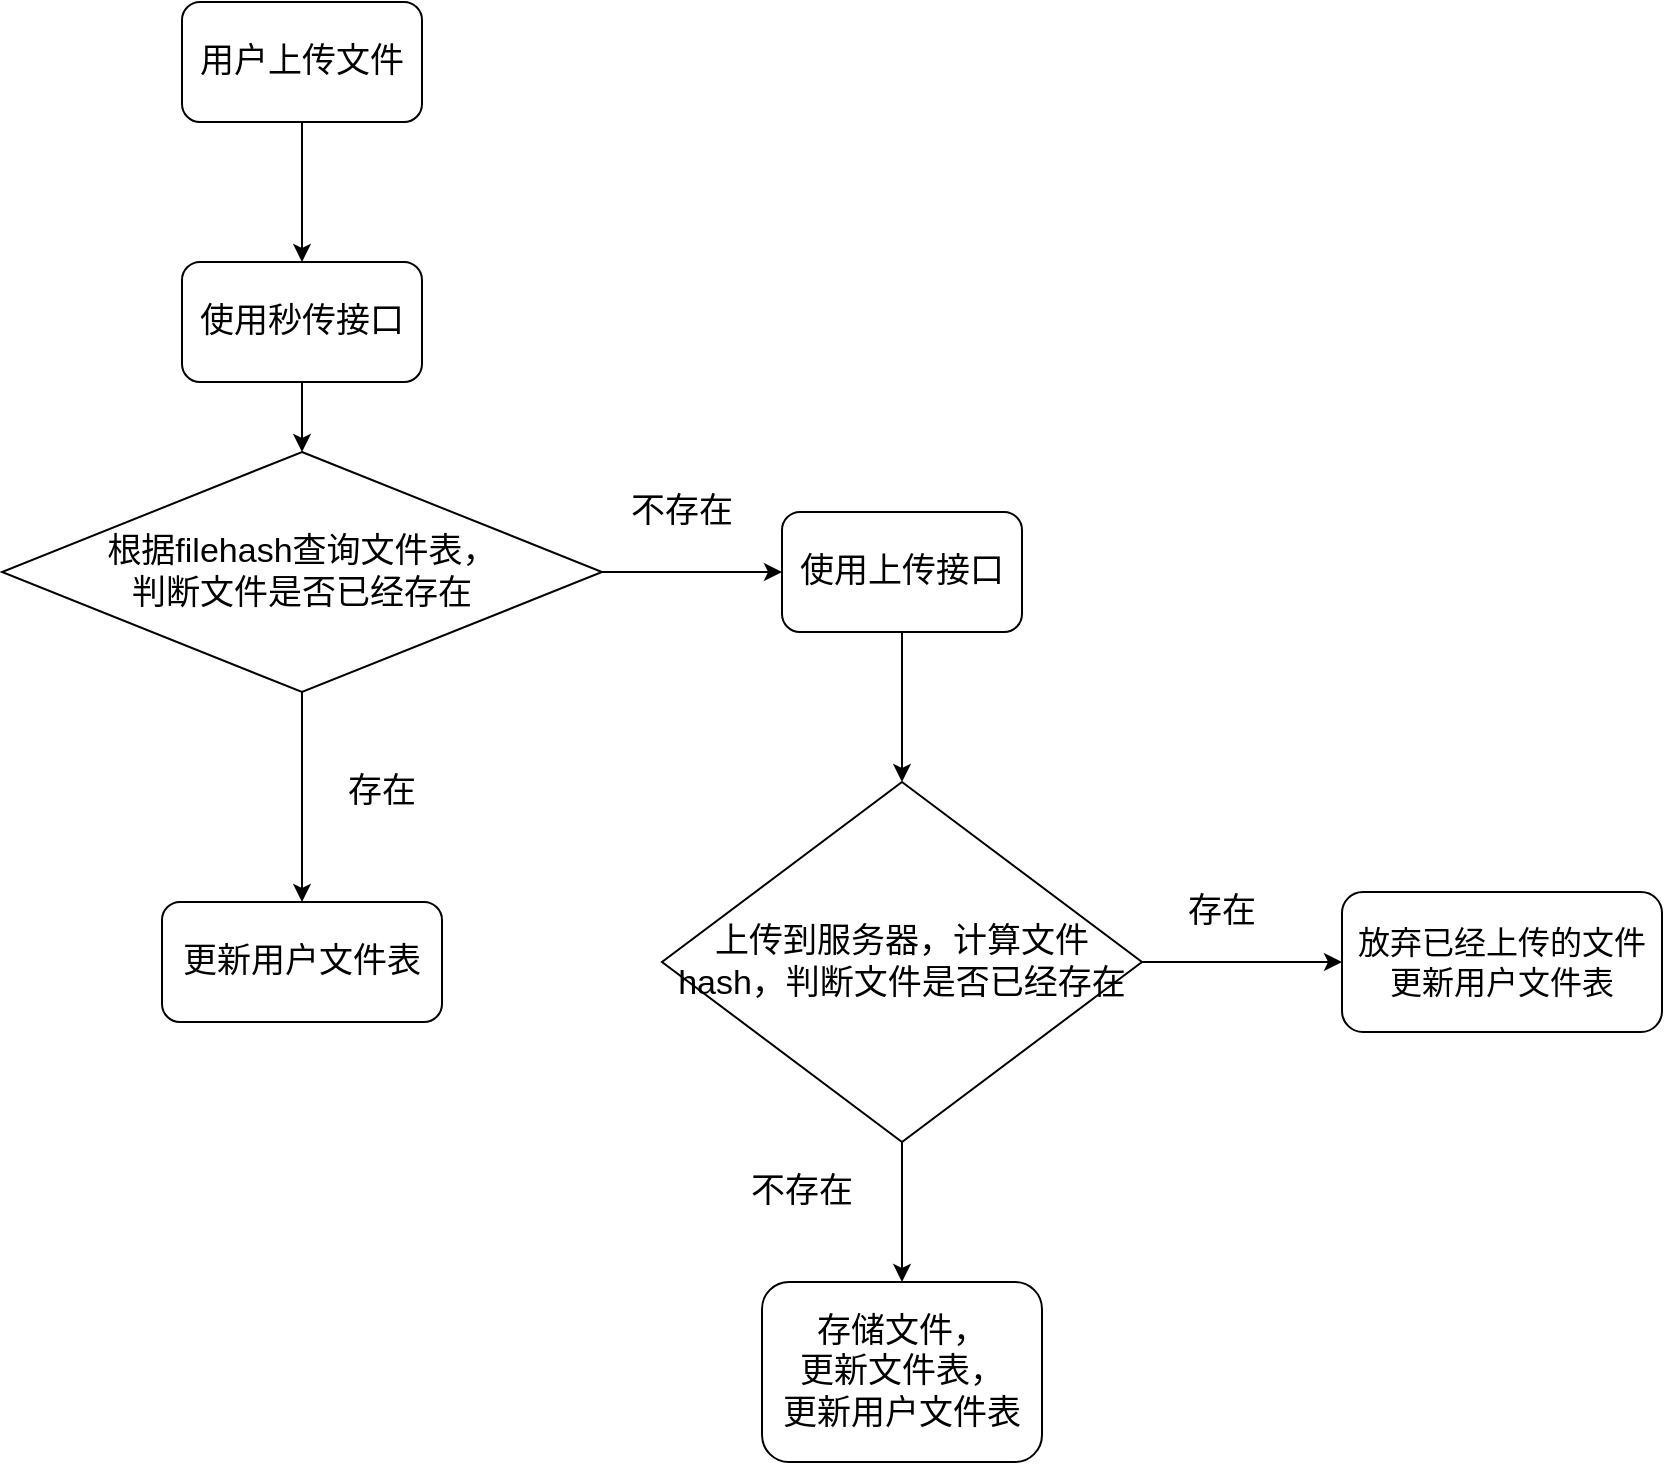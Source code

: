 <mxfile version="20.2.3" type="device"><diagram id="Yio4Kr9fdKPoCmncTbyO" name="第 1 页"><mxGraphModel dx="1209" dy="844" grid="1" gridSize="10" guides="1" tooltips="1" connect="1" arrows="1" fold="1" page="1" pageScale="1" pageWidth="827" pageHeight="1169" math="0" shadow="0"><root><mxCell id="0"/><mxCell id="1" parent="0"/><mxCell id="pYK5ByOkD8oIj1bsI1VD-1" value="&lt;font style=&quot;font-size: 17px;&quot;&gt;用户上传文件&lt;/font&gt;" style="rounded=1;whiteSpace=wrap;html=1;" parent="1" vertex="1"><mxGeometry x="320" y="90" width="120" height="60" as="geometry"/></mxCell><mxCell id="pYK5ByOkD8oIj1bsI1VD-2" value="根据filehash查询文件表，&lt;br&gt;判断文件是否已经存在" style="rhombus;whiteSpace=wrap;html=1;fontSize=17;" parent="1" vertex="1"><mxGeometry x="230" y="315" width="300" height="120" as="geometry"/></mxCell><mxCell id="pYK5ByOkD8oIj1bsI1VD-3" value="" style="endArrow=classic;html=1;rounded=0;fontSize=17;exitX=0.5;exitY=1;exitDx=0;exitDy=0;" parent="1" source="pYK5ByOkD8oIj1bsI1VD-2" edge="1"><mxGeometry width="50" height="50" relative="1" as="geometry"><mxPoint x="390" y="440" as="sourcePoint"/><mxPoint x="380" y="540" as="targetPoint"/></mxGeometry></mxCell><mxCell id="pYK5ByOkD8oIj1bsI1VD-4" value="使用秒传接口" style="rounded=1;whiteSpace=wrap;html=1;fontSize=17;" parent="1" vertex="1"><mxGeometry x="320" y="220" width="120" height="60" as="geometry"/></mxCell><mxCell id="pYK5ByOkD8oIj1bsI1VD-5" value="存在" style="text;html=1;strokeColor=none;fillColor=none;align=center;verticalAlign=middle;whiteSpace=wrap;rounded=0;fontSize=17;" parent="1" vertex="1"><mxGeometry x="390" y="470" width="60" height="30" as="geometry"/></mxCell><mxCell id="pYK5ByOkD8oIj1bsI1VD-6" value="更新用户文件表" style="rounded=1;whiteSpace=wrap;html=1;fontSize=17;" parent="1" vertex="1"><mxGeometry x="310" y="540" width="140" height="60" as="geometry"/></mxCell><mxCell id="pYK5ByOkD8oIj1bsI1VD-7" value="" style="endArrow=classic;html=1;rounded=0;fontSize=17;exitX=1;exitY=0.5;exitDx=0;exitDy=0;" parent="1" source="pYK5ByOkD8oIj1bsI1VD-2" edge="1"><mxGeometry width="50" height="50" relative="1" as="geometry"><mxPoint x="390" y="430" as="sourcePoint"/><mxPoint x="620" y="375" as="targetPoint"/></mxGeometry></mxCell><mxCell id="pYK5ByOkD8oIj1bsI1VD-9" value="不存在" style="text;html=1;strokeColor=none;fillColor=none;align=center;verticalAlign=middle;whiteSpace=wrap;rounded=0;fontSize=17;" parent="1" vertex="1"><mxGeometry x="540" y="330" width="60" height="30" as="geometry"/></mxCell><mxCell id="pYK5ByOkD8oIj1bsI1VD-10" value="使用上传接口" style="rounded=1;whiteSpace=wrap;html=1;fontSize=17;" parent="1" vertex="1"><mxGeometry x="620" y="345" width="120" height="60" as="geometry"/></mxCell><mxCell id="pYK5ByOkD8oIj1bsI1VD-11" value="" style="endArrow=classic;html=1;rounded=0;fontSize=17;exitX=0.5;exitY=1;exitDx=0;exitDy=0;" parent="1" source="pYK5ByOkD8oIj1bsI1VD-10" target="pYK5ByOkD8oIj1bsI1VD-13" edge="1"><mxGeometry width="50" height="50" relative="1" as="geometry"><mxPoint x="390" y="430" as="sourcePoint"/><mxPoint x="680" y="470" as="targetPoint"/></mxGeometry></mxCell><mxCell id="pYK5ByOkD8oIj1bsI1VD-13" value="上传到服务器，计算文件hash，判断文件是否已经存在" style="rhombus;whiteSpace=wrap;html=1;fontSize=17;" parent="1" vertex="1"><mxGeometry x="560" y="480" width="240" height="180" as="geometry"/></mxCell><mxCell id="pYK5ByOkD8oIj1bsI1VD-14" value="" style="endArrow=classic;html=1;rounded=0;fontSize=17;exitX=1;exitY=0.5;exitDx=0;exitDy=0;entryX=0;entryY=0.5;entryDx=0;entryDy=0;" parent="1" source="pYK5ByOkD8oIj1bsI1VD-13" target="tvcw7cdUSuxQzYxZiOR_-2" edge="1"><mxGeometry width="50" height="50" relative="1" as="geometry"><mxPoint x="650" y="460" as="sourcePoint"/><mxPoint x="900" y="570" as="targetPoint"/></mxGeometry></mxCell><mxCell id="pYK5ByOkD8oIj1bsI1VD-16" value="存在" style="text;html=1;strokeColor=none;fillColor=none;align=center;verticalAlign=middle;whiteSpace=wrap;rounded=0;fontSize=17;" parent="1" vertex="1"><mxGeometry x="810" y="530" width="60" height="30" as="geometry"/></mxCell><mxCell id="pYK5ByOkD8oIj1bsI1VD-17" value="" style="endArrow=classic;html=1;rounded=0;fontSize=17;exitX=0.5;exitY=1;exitDx=0;exitDy=0;" parent="1" source="pYK5ByOkD8oIj1bsI1VD-13" target="pYK5ByOkD8oIj1bsI1VD-18" edge="1"><mxGeometry width="50" height="50" relative="1" as="geometry"><mxPoint x="440" y="460" as="sourcePoint"/><mxPoint x="680" y="760" as="targetPoint"/></mxGeometry></mxCell><mxCell id="pYK5ByOkD8oIj1bsI1VD-18" value="存储文件，&lt;br&gt;更新文件表，&lt;br&gt;更新用户文件表" style="rounded=1;whiteSpace=wrap;html=1;fontSize=17;" parent="1" vertex="1"><mxGeometry x="610" y="730" width="140" height="90" as="geometry"/></mxCell><mxCell id="pYK5ByOkD8oIj1bsI1VD-19" value="不存在" style="text;html=1;strokeColor=none;fillColor=none;align=center;verticalAlign=middle;whiteSpace=wrap;rounded=0;fontSize=17;" parent="1" vertex="1"><mxGeometry x="600" y="670" width="60" height="30" as="geometry"/></mxCell><mxCell id="pYK5ByOkD8oIj1bsI1VD-20" value="" style="endArrow=classic;html=1;rounded=0;fontSize=17;exitX=0.5;exitY=1;exitDx=0;exitDy=0;entryX=0.5;entryY=0;entryDx=0;entryDy=0;" parent="1" source="pYK5ByOkD8oIj1bsI1VD-4" target="pYK5ByOkD8oIj1bsI1VD-2" edge="1"><mxGeometry width="50" height="50" relative="1" as="geometry"><mxPoint x="500" y="450" as="sourcePoint"/><mxPoint x="550" y="400" as="targetPoint"/></mxGeometry></mxCell><mxCell id="pYK5ByOkD8oIj1bsI1VD-22" value="" style="endArrow=classic;html=1;rounded=0;fontSize=17;exitX=0.5;exitY=1;exitDx=0;exitDy=0;" parent="1" source="pYK5ByOkD8oIj1bsI1VD-1" target="pYK5ByOkD8oIj1bsI1VD-4" edge="1"><mxGeometry width="50" height="50" relative="1" as="geometry"><mxPoint x="500" y="450" as="sourcePoint"/><mxPoint x="550" y="400" as="targetPoint"/></mxGeometry></mxCell><mxCell id="tvcw7cdUSuxQzYxZiOR_-2" value="&lt;font style=&quot;font-size: 16px;&quot;&gt;放弃已经上传的文件&lt;br&gt;更新用户文件表&lt;/font&gt;" style="rounded=1;whiteSpace=wrap;html=1;" vertex="1" parent="1"><mxGeometry x="900" y="535" width="160" height="70" as="geometry"/></mxCell></root></mxGraphModel></diagram></mxfile>